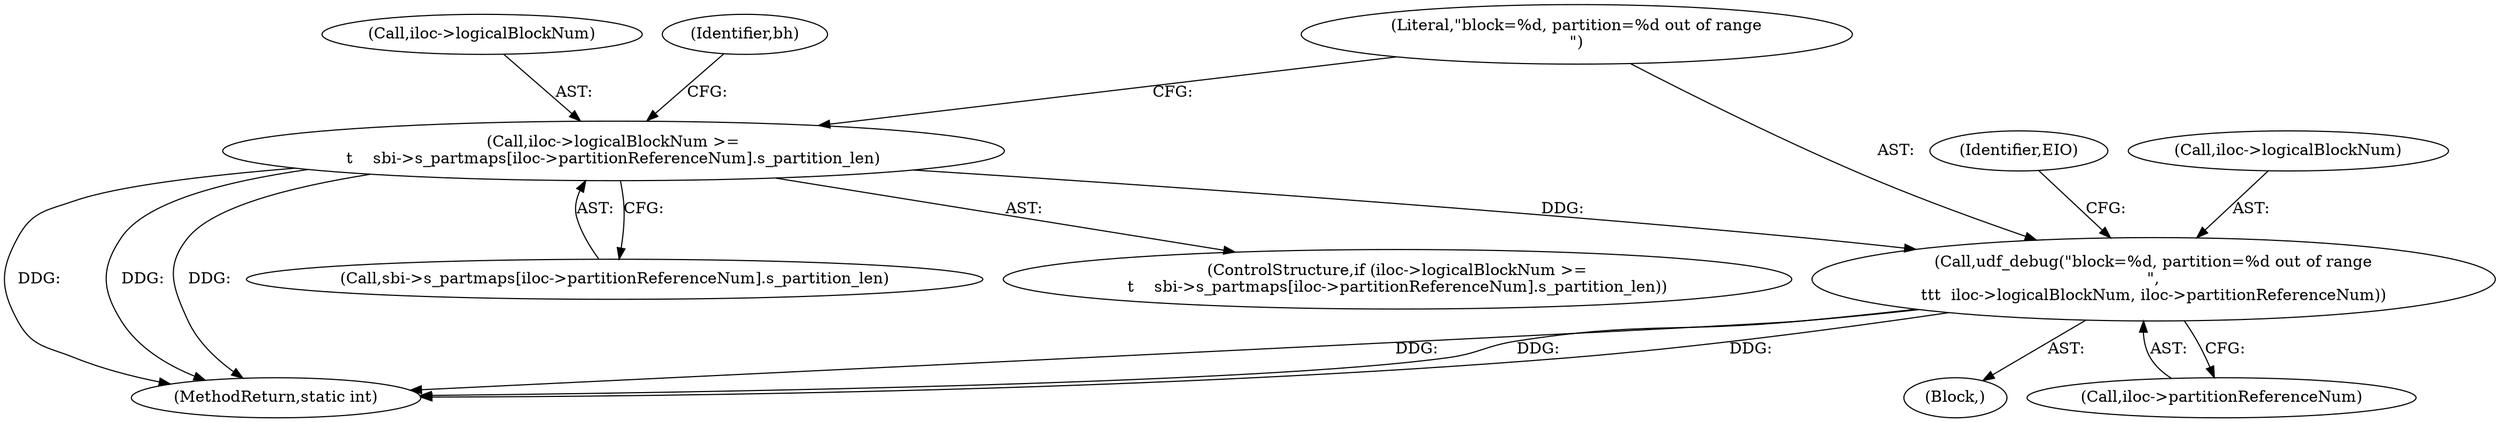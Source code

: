 digraph "0_linux_e159332b9af4b04d882dbcfe1bb0117f0a6d4b58@array" {
"1000148" [label="(Call,iloc->logicalBlockNum >=\n\t    sbi->s_partmaps[iloc->partitionReferenceNum].s_partition_len)"];
"1000162" [label="(Call,udf_debug(\"block=%d, partition=%d out of range\n\",\n\t\t\t  iloc->logicalBlockNum, iloc->partitionReferenceNum))"];
"1000152" [label="(Call,sbi->s_partmaps[iloc->partitionReferenceNum].s_partition_len)"];
"1000147" [label="(ControlStructure,if (iloc->logicalBlockNum >=\n\t    sbi->s_partmaps[iloc->partitionReferenceNum].s_partition_len))"];
"1000172" [label="(Identifier,EIO)"];
"1000162" [label="(Call,udf_debug(\"block=%d, partition=%d out of range\n\",\n\t\t\t  iloc->logicalBlockNum, iloc->partitionReferenceNum))"];
"1000174" [label="(Identifier,bh)"];
"1000149" [label="(Call,iloc->logicalBlockNum)"];
"1000164" [label="(Call,iloc->logicalBlockNum)"];
"1000161" [label="(Block,)"];
"1000167" [label="(Call,iloc->partitionReferenceNum)"];
"1001226" [label="(MethodReturn,static int)"];
"1000148" [label="(Call,iloc->logicalBlockNum >=\n\t    sbi->s_partmaps[iloc->partitionReferenceNum].s_partition_len)"];
"1000163" [label="(Literal,\"block=%d, partition=%d out of range\n\")"];
"1000148" -> "1000147"  [label="AST: "];
"1000148" -> "1000152"  [label="CFG: "];
"1000149" -> "1000148"  [label="AST: "];
"1000152" -> "1000148"  [label="AST: "];
"1000163" -> "1000148"  [label="CFG: "];
"1000174" -> "1000148"  [label="CFG: "];
"1000148" -> "1001226"  [label="DDG: "];
"1000148" -> "1001226"  [label="DDG: "];
"1000148" -> "1001226"  [label="DDG: "];
"1000148" -> "1000162"  [label="DDG: "];
"1000162" -> "1000161"  [label="AST: "];
"1000162" -> "1000167"  [label="CFG: "];
"1000163" -> "1000162"  [label="AST: "];
"1000164" -> "1000162"  [label="AST: "];
"1000167" -> "1000162"  [label="AST: "];
"1000172" -> "1000162"  [label="CFG: "];
"1000162" -> "1001226"  [label="DDG: "];
"1000162" -> "1001226"  [label="DDG: "];
"1000162" -> "1001226"  [label="DDG: "];
}
